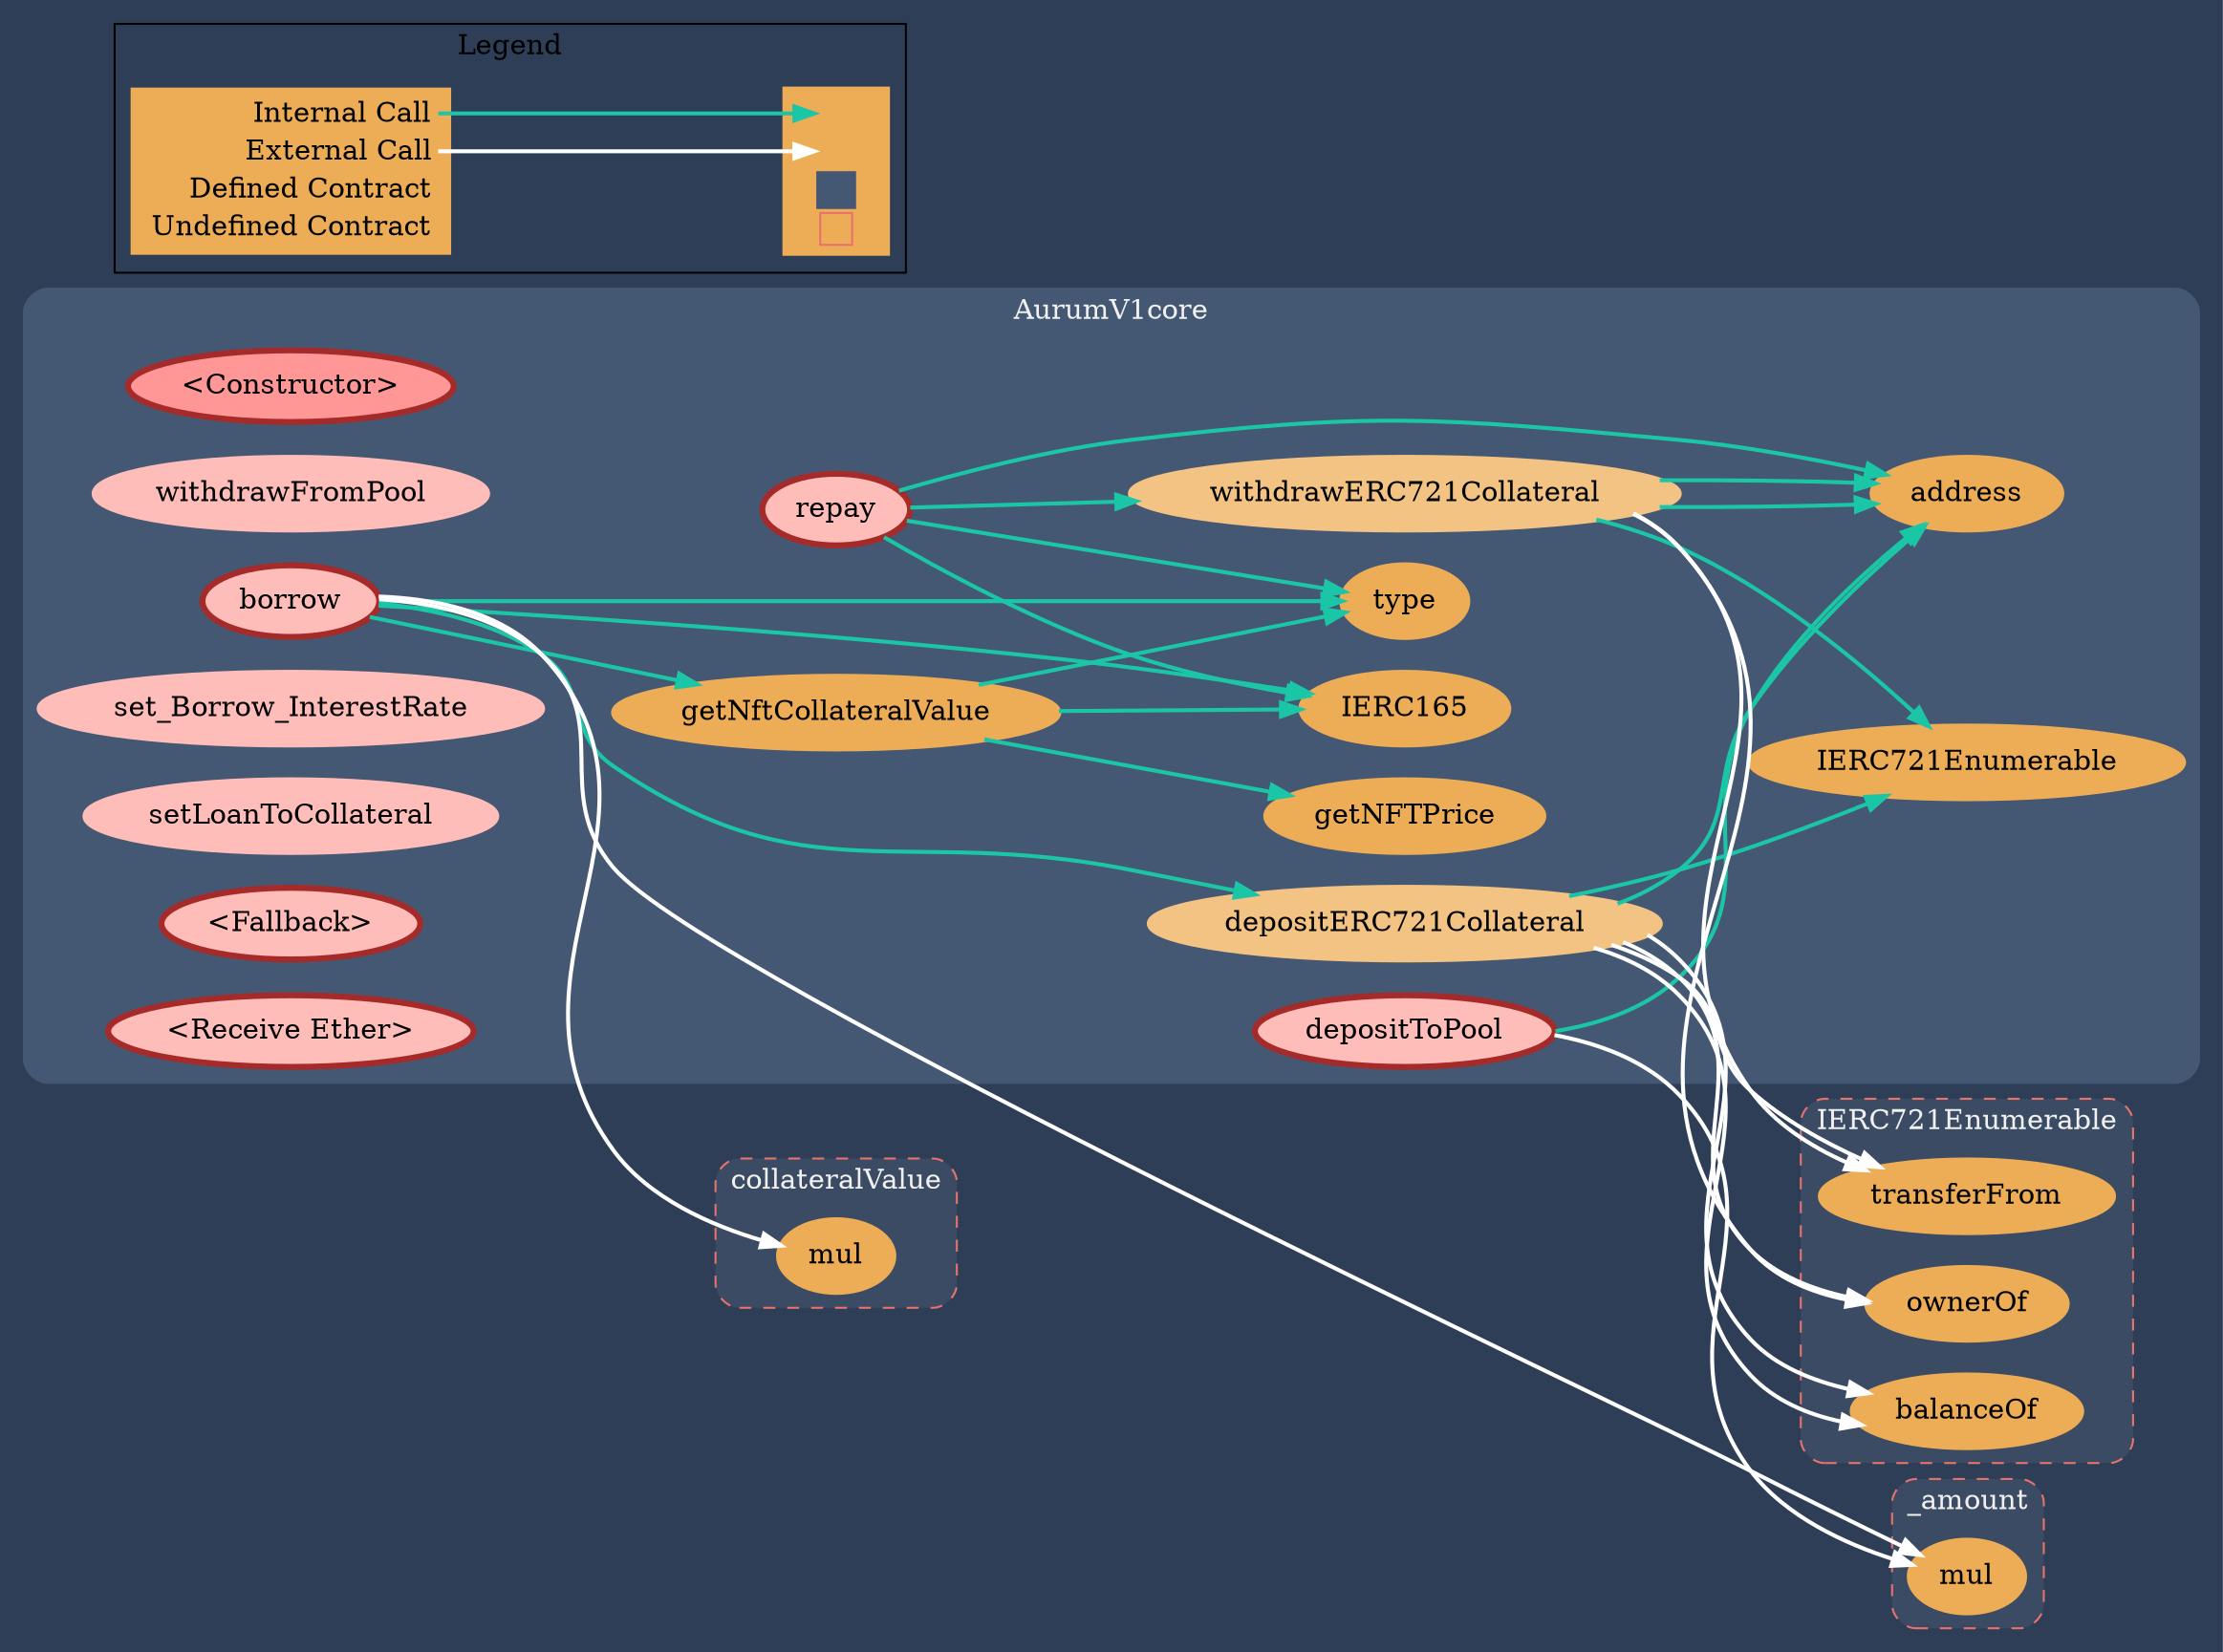 digraph G {
  graph [ ratio = "auto", page = "100", compound =true, bgcolor = "#2e3e56" ];
  node [ style = "filled", fillcolor = "#edad56", color = "#edad56", penwidth =3 ];
  edge [ color = "#fcfcfc", penwidth =2, fontname = "helvetica Neue Ultra Light" ];
subgraph "clusterAurumV1core" {
  graph [ label = "AurumV1core", color = "#445773", fontcolor = "#f0f0f0", style = "rounded", bgcolor = "#445773" ];
  "AurumV1core.<Constructor>" [ label = "<Constructor>", color = "brown", fillcolor = "#FF9797" ];
  "AurumV1core.depositToPool" [ label = "depositToPool", color = "brown", fillcolor = "#ffbdb9" ];
  "AurumV1core.withdrawFromPool" [ label = "withdrawFromPool", color = "#ffbdb9", fillcolor = "#ffbdb9" ];
  "AurumV1core.depositERC721Collateral" [ label = "depositERC721Collateral", color = "#f2c383", fillcolor = "#f2c383" ];
  "AurumV1core.withdrawERC721Collateral" [ label = "withdrawERC721Collateral", color = "#f2c383", fillcolor = "#f2c383" ];
  "AurumV1core.borrow" [ label = "borrow", color = "brown", fillcolor = "#ffbdb9" ];
  "AurumV1core.repay" [ label = "repay", color = "brown", fillcolor = "#ffbdb9" ];
  "AurumV1core.getNftCollateralValue" [ label = "getNftCollateralValue" ];
  "AurumV1core.getNFTPrice" [ label = "getNFTPrice" ];
  "AurumV1core.set_Borrow_InterestRate" [ label = "set_Borrow_InterestRate", color = "#ffbdb9", fillcolor = "#ffbdb9" ];
  "AurumV1core.setLoanToCollateral" [ label = "setLoanToCollateral", color = "#ffbdb9", fillcolor = "#ffbdb9" ];
  "AurumV1core.<Fallback>" [ label = "<Fallback>", color = "brown", fillcolor = "#ffbdb9" ];
  "AurumV1core.<Receive Ether>" [ label = "<Receive Ether>", color = "brown", fillcolor = "#ffbdb9" ];
  "AurumV1core.address" [ label = "address" ];
  "AurumV1core.IERC721Enumerable" [ label = "IERC721Enumerable" ];
  "AurumV1core.IERC165" [ label = "IERC165" ];
  "AurumV1core.type" [ label = "type" ];
}

subgraph "cluster_amount" {
  graph [ label = "_amount", color = "#e8726d", fontcolor = "#f0f0f0", style = "rounded,dashed", bgcolor = "#3b4b63" ];
  "_amount.mul" [ label = "mul" ];
}

subgraph "clusterIERC721Enumerable" {
  graph [ label = "IERC721Enumerable", color = "#e8726d", fontcolor = "#f0f0f0", style = "rounded,dashed", bgcolor = "#3b4b63" ];
  "IERC721Enumerable.balanceOf" [ label = "balanceOf" ];
  "IERC721Enumerable.ownerOf" [ label = "ownerOf" ];
  "IERC721Enumerable.transferFrom" [ label = "transferFrom" ];
}

subgraph "clustercollateralValue" {
  graph [ label = "collateralValue", color = "#e8726d", fontcolor = "#f0f0f0", style = "rounded,dashed", bgcolor = "#3b4b63" ];
  "collateralValue.mul" [ label = "mul" ];
}

  "AurumV1core.depositToPool";
  "_amount.mul";
  "AurumV1core.address";
  "AurumV1core.depositERC721Collateral";
  "AurumV1core.IERC721Enumerable";
  "IERC721Enumerable.balanceOf";
  "IERC721Enumerable.ownerOf";
  "IERC721Enumerable.transferFrom";
  "AurumV1core.withdrawERC721Collateral";
  "AurumV1core.borrow";
  "AurumV1core.getNftCollateralValue";
  "collateralValue.mul";
  "AurumV1core.IERC165";
  "AurumV1core.type";
  "AurumV1core.repay";
  "AurumV1core.getNFTPrice";
  "AurumV1core.depositToPool" -> "_amount.mul" [ color = "white" ];
  "AurumV1core.depositToPool" -> "AurumV1core.address" [ color = "#1bc6a6" ];
  "AurumV1core.depositERC721Collateral" -> "AurumV1core.IERC721Enumerable" [ color = "#1bc6a6" ];
  "AurumV1core.depositERC721Collateral" -> "IERC721Enumerable.balanceOf" [ color = "white" ];
  "AurumV1core.depositERC721Collateral" -> "IERC721Enumerable.ownerOf" [ color = "white" ];
  "AurumV1core.depositERC721Collateral" -> "IERC721Enumerable.balanceOf" [ color = "white" ];
  "AurumV1core.depositERC721Collateral" -> "IERC721Enumerable.transferFrom" [ color = "white" ];
  "AurumV1core.depositERC721Collateral" -> "AurumV1core.address" [ color = "#1bc6a6" ];
  "AurumV1core.withdrawERC721Collateral" -> "AurumV1core.IERC721Enumerable" [ color = "#1bc6a6" ];
  "AurumV1core.withdrawERC721Collateral" -> "IERC721Enumerable.ownerOf" [ color = "white" ];
  "AurumV1core.withdrawERC721Collateral" -> "AurumV1core.address" [ color = "#1bc6a6" ];
  "AurumV1core.withdrawERC721Collateral" -> "IERC721Enumerable.transferFrom" [ color = "white" ];
  "AurumV1core.withdrawERC721Collateral" -> "AurumV1core.address" [ color = "#1bc6a6" ];
  "AurumV1core.borrow" -> "AurumV1core.getNftCollateralValue" [ color = "#1bc6a6" ];
  "AurumV1core.borrow" -> "collateralValue.mul" [ color = "white" ];
  "AurumV1core.borrow" -> "AurumV1core.IERC165" [ color = "#1bc6a6" ];
  "AurumV1core.borrow" -> "AurumV1core.type" [ color = "#1bc6a6" ];
  "AurumV1core.borrow" -> "AurumV1core.depositERC721Collateral" [ color = "#1bc6a6" ];
  "AurumV1core.borrow" -> "_amount.mul" [ color = "white" ];
  "AurumV1core.repay" -> "AurumV1core.IERC165" [ color = "#1bc6a6" ];
  "AurumV1core.repay" -> "AurumV1core.type" [ color = "#1bc6a6" ];
  "AurumV1core.repay" -> "AurumV1core.withdrawERC721Collateral" [ color = "#1bc6a6" ];
  "AurumV1core.repay" -> "AurumV1core.address" [ color = "#1bc6a6" ];
  "AurumV1core.getNftCollateralValue" -> "AurumV1core.getNFTPrice" [ color = "#1bc6a6" ];
  "AurumV1core.getNftCollateralValue" -> "AurumV1core.IERC165" [ color = "#1bc6a6" ];
  "AurumV1core.getNftCollateralValue" -> "AurumV1core.type" [ color = "#1bc6a6" ];


rankdir=LR
node [shape=plaintext]
subgraph cluster_01 { 
label = "Legend";
key [label=<<table border="0" cellpadding="2" cellspacing="0" cellborder="0">
  <tr><td align="right" port="i1">Internal Call</td></tr>
  <tr><td align="right" port="i2">External Call</td></tr>
  <tr><td align="right" port="i3">Defined Contract</td></tr>
  <tr><td align="right" port="i4">Undefined Contract</td></tr>
  </table>>]
key2 [label=<<table border="0" cellpadding="2" cellspacing="0" cellborder="0">
  <tr><td port="i1">&nbsp;&nbsp;&nbsp;</td></tr>
  <tr><td port="i2">&nbsp;&nbsp;&nbsp;</td></tr>
  <tr><td port="i3" bgcolor="#445773">&nbsp;&nbsp;&nbsp;</td></tr>
  <tr><td port="i4">
    <table border="1" cellborder="0" cellspacing="0" cellpadding="7" color="#e8726d">
      <tr>
       <td></td>
      </tr>
     </table>
  </td></tr>
  </table>>]
key:i1:e -> key2:i1:w [color="#1bc6a6"]
key:i2:e -> key2:i2:w [color="white"]
}
}
